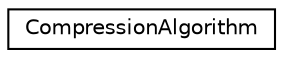 digraph "Graphical Class Hierarchy"
{
 // LATEX_PDF_SIZE
  edge [fontname="Helvetica",fontsize="10",labelfontname="Helvetica",labelfontsize="10"];
  node [fontname="Helvetica",fontsize="10",shape=record];
  rankdir="LR";
  Node0 [label="CompressionAlgorithm",height=0.2,width=0.4,color="black", fillcolor="white", style="filled",URL="$classCompressionAlgorithm.html",tooltip=" "];
}

